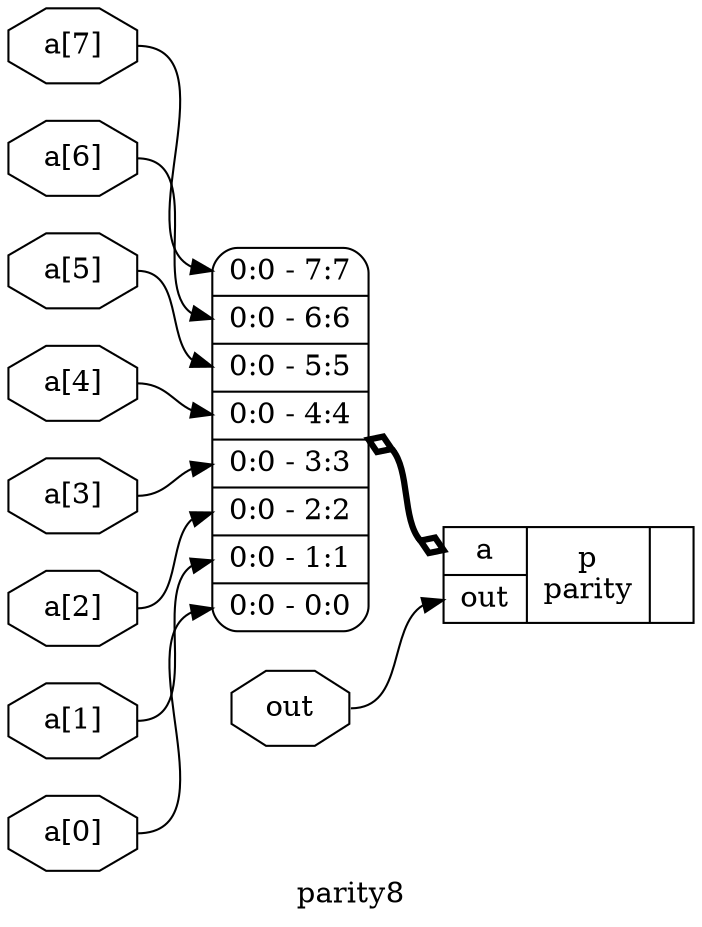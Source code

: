 digraph "parity8" {
label="parity8";
rankdir="LR";
remincross=true;
n1 [ shape=octagon, label="a[0]", color="black", fontcolor="black" ];
n2 [ shape=octagon, label="a[1]", color="black", fontcolor="black" ];
n3 [ shape=octagon, label="a[2]", color="black", fontcolor="black" ];
n4 [ shape=octagon, label="a[3]", color="black", fontcolor="black" ];
n5 [ shape=octagon, label="a[4]", color="black", fontcolor="black" ];
n6 [ shape=octagon, label="a[5]", color="black", fontcolor="black" ];
n7 [ shape=octagon, label="a[6]", color="black", fontcolor="black" ];
n8 [ shape=octagon, label="a[7]", color="black", fontcolor="black" ];
n9 [ shape=octagon, label="out", color="black", fontcolor="black" ];
c11 [ shape=record, label="{{<p10> a|<p9> out}|p\nparity|{}}" ];
x0 [ shape=record, style=rounded, label="<s7> 0:0 - 7:7 |<s6> 0:0 - 6:6 |<s5> 0:0 - 5:5 |<s4> 0:0 - 4:4 |<s3> 0:0 - 3:3 |<s2> 0:0 - 2:2 |<s1> 0:0 - 1:1 |<s0> 0:0 - 0:0 " ];
x0:e -> c11:p10:w [arrowhead=odiamond, arrowtail=odiamond, dir=both, color="black", style="setlinewidth(3)", label=""];
n1:e -> x0:s0:w [color="black", label=""];
n2:e -> x0:s1:w [color="black", label=""];
n3:e -> x0:s2:w [color="black", label=""];
n4:e -> x0:s3:w [color="black", label=""];
n5:e -> x0:s4:w [color="black", label=""];
n6:e -> x0:s5:w [color="black", label=""];
n7:e -> x0:s6:w [color="black", label=""];
n8:e -> x0:s7:w [color="black", label=""];
n9:e -> c11:p9:w [color="black", label=""];
}
